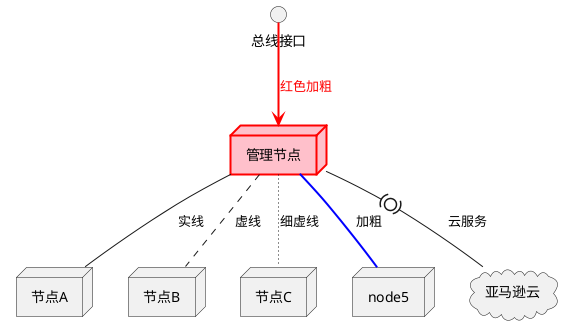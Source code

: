 @startuml

interface "总线接口" as iface
node "管理节点" as node1 #pink;line:red;line.bold;text:black
node "节点A" as node2
node "节点B" as node3
node "节点C" as node4
node node5
cloud "亚马逊云" as aws

node1 -- node2 : 实线
node1 .. node3 : 虚线
node1 ~~ node4 : 细虚线
node1 =[#blue]= node5: 加粗
node1 -(0)- aws: 云服务
iface --> node1 #line:red;line.bold;text:red  : 红色加粗

@enduml
